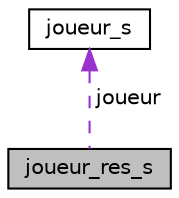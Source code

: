 digraph "joueur_res_s"
{
  edge [fontname="Helvetica",fontsize="10",labelfontname="Helvetica",labelfontsize="10"];
  node [fontname="Helvetica",fontsize="10",shape=record];
  Node1 [label="joueur_res_s",height=0.2,width=0.4,color="black", fillcolor="grey75", style="filled", fontcolor="black"];
  Node2 -> Node1 [dir="back",color="darkorchid3",fontsize="10",style="dashed",label=" joueur" ,fontname="Helvetica"];
  Node2 [label="joueur_s",height=0.2,width=0.4,color="black", fillcolor="white", style="filled",URL="$structjoueur__s.html",tooltip="brief information joueur "];
}
